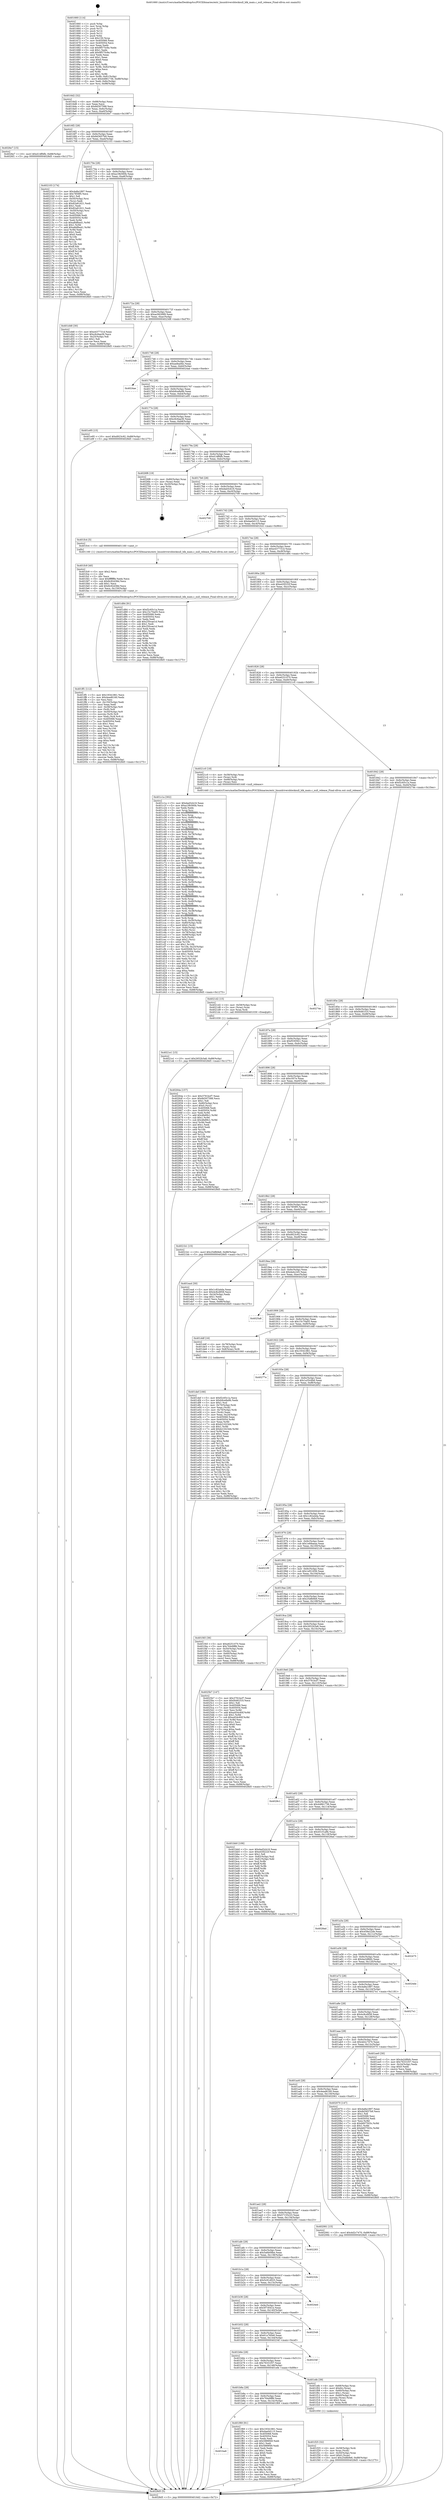 digraph "0x401660" {
  label = "0x401660 (/mnt/c/Users/mathe/Desktop/tcc/POCII/binaries/extr_linuxdriversblocknull_blk_main.c_null_release_Final-ollvm.out::main(0))"
  labelloc = "t"
  node[shape=record]

  Entry [label="",width=0.3,height=0.3,shape=circle,fillcolor=black,style=filled]
  "0x4016d2" [label="{
     0x4016d2 [32]\l
     | [instrs]\l
     &nbsp;&nbsp;0x4016d2 \<+6\>: mov -0x88(%rbp),%eax\l
     &nbsp;&nbsp;0x4016d8 \<+2\>: mov %eax,%ecx\l
     &nbsp;&nbsp;0x4016da \<+6\>: sub $0x8d307588,%ecx\l
     &nbsp;&nbsp;0x4016e0 \<+6\>: mov %eax,-0x9c(%rbp)\l
     &nbsp;&nbsp;0x4016e6 \<+6\>: mov %ecx,-0xa0(%rbp)\l
     &nbsp;&nbsp;0x4016ec \<+6\>: je 00000000004026e7 \<main+0x1087\>\l
  }"]
  "0x4026e7" [label="{
     0x4026e7 [15]\l
     | [instrs]\l
     &nbsp;&nbsp;0x4026e7 \<+10\>: movl $0xd14ff4fb,-0x88(%rbp)\l
     &nbsp;&nbsp;0x4026f1 \<+5\>: jmp 00000000004028d5 \<main+0x1275\>\l
  }"]
  "0x4016f2" [label="{
     0x4016f2 [28]\l
     | [instrs]\l
     &nbsp;&nbsp;0x4016f2 \<+5\>: jmp 00000000004016f7 \<main+0x97\>\l
     &nbsp;&nbsp;0x4016f7 \<+6\>: mov -0x9c(%rbp),%eax\l
     &nbsp;&nbsp;0x4016fd \<+5\>: sub $0x8d3657b9,%eax\l
     &nbsp;&nbsp;0x401702 \<+6\>: mov %eax,-0xa4(%rbp)\l
     &nbsp;&nbsp;0x401708 \<+6\>: je 0000000000402103 \<main+0xaa3\>\l
  }"]
  Exit [label="",width=0.3,height=0.3,shape=circle,fillcolor=black,style=filled,peripheries=2]
  "0x402103" [label="{
     0x402103 [174]\l
     | [instrs]\l
     &nbsp;&nbsp;0x402103 \<+5\>: mov $0x4a8a1897,%eax\l
     &nbsp;&nbsp;0x402108 \<+5\>: mov $0x7859f5,%ecx\l
     &nbsp;&nbsp;0x40210d \<+2\>: mov $0x1,%dl\l
     &nbsp;&nbsp;0x40210f \<+4\>: mov -0x50(%rbp),%rsi\l
     &nbsp;&nbsp;0x402113 \<+2\>: mov (%rsi),%edi\l
     &nbsp;&nbsp;0x402115 \<+6\>: sub $0x82a81621,%edi\l
     &nbsp;&nbsp;0x40211b \<+3\>: add $0x1,%edi\l
     &nbsp;&nbsp;0x40211e \<+6\>: add $0x82a81621,%edi\l
     &nbsp;&nbsp;0x402124 \<+4\>: mov -0x50(%rbp),%rsi\l
     &nbsp;&nbsp;0x402128 \<+2\>: mov %edi,(%rsi)\l
     &nbsp;&nbsp;0x40212a \<+7\>: mov 0x405068,%edi\l
     &nbsp;&nbsp;0x402131 \<+8\>: mov 0x405054,%r8d\l
     &nbsp;&nbsp;0x402139 \<+3\>: mov %edi,%r9d\l
     &nbsp;&nbsp;0x40213c \<+7\>: sub $0xa8dfba41,%r9d\l
     &nbsp;&nbsp;0x402143 \<+4\>: sub $0x1,%r9d\l
     &nbsp;&nbsp;0x402147 \<+7\>: add $0xa8dfba41,%r9d\l
     &nbsp;&nbsp;0x40214e \<+4\>: imul %r9d,%edi\l
     &nbsp;&nbsp;0x402152 \<+3\>: and $0x1,%edi\l
     &nbsp;&nbsp;0x402155 \<+3\>: cmp $0x0,%edi\l
     &nbsp;&nbsp;0x402158 \<+4\>: sete %r10b\l
     &nbsp;&nbsp;0x40215c \<+4\>: cmp $0xa,%r8d\l
     &nbsp;&nbsp;0x402160 \<+4\>: setl %r11b\l
     &nbsp;&nbsp;0x402164 \<+3\>: mov %r10b,%bl\l
     &nbsp;&nbsp;0x402167 \<+3\>: xor $0xff,%bl\l
     &nbsp;&nbsp;0x40216a \<+3\>: mov %r11b,%r14b\l
     &nbsp;&nbsp;0x40216d \<+4\>: xor $0xff,%r14b\l
     &nbsp;&nbsp;0x402171 \<+3\>: xor $0x1,%dl\l
     &nbsp;&nbsp;0x402174 \<+3\>: mov %bl,%r15b\l
     &nbsp;&nbsp;0x402177 \<+4\>: and $0xff,%r15b\l
     &nbsp;&nbsp;0x40217b \<+3\>: and %dl,%r10b\l
     &nbsp;&nbsp;0x40217e \<+3\>: mov %r14b,%r12b\l
     &nbsp;&nbsp;0x402181 \<+4\>: and $0xff,%r12b\l
     &nbsp;&nbsp;0x402185 \<+3\>: and %dl,%r11b\l
     &nbsp;&nbsp;0x402188 \<+3\>: or %r10b,%r15b\l
     &nbsp;&nbsp;0x40218b \<+3\>: or %r11b,%r12b\l
     &nbsp;&nbsp;0x40218e \<+3\>: xor %r12b,%r15b\l
     &nbsp;&nbsp;0x402191 \<+3\>: or %r14b,%bl\l
     &nbsp;&nbsp;0x402194 \<+3\>: xor $0xff,%bl\l
     &nbsp;&nbsp;0x402197 \<+3\>: or $0x1,%dl\l
     &nbsp;&nbsp;0x40219a \<+2\>: and %dl,%bl\l
     &nbsp;&nbsp;0x40219c \<+3\>: or %bl,%r15b\l
     &nbsp;&nbsp;0x40219f \<+4\>: test $0x1,%r15b\l
     &nbsp;&nbsp;0x4021a3 \<+3\>: cmovne %ecx,%eax\l
     &nbsp;&nbsp;0x4021a6 \<+6\>: mov %eax,-0x88(%rbp)\l
     &nbsp;&nbsp;0x4021ac \<+5\>: jmp 00000000004028d5 \<main+0x1275\>\l
  }"]
  "0x40170e" [label="{
     0x40170e [28]\l
     | [instrs]\l
     &nbsp;&nbsp;0x40170e \<+5\>: jmp 0000000000401713 \<main+0xb3\>\l
     &nbsp;&nbsp;0x401713 \<+6\>: mov -0x9c(%rbp),%eax\l
     &nbsp;&nbsp;0x401719 \<+5\>: sub $0xa19b560b,%eax\l
     &nbsp;&nbsp;0x40171e \<+6\>: mov %eax,-0xa8(%rbp)\l
     &nbsp;&nbsp;0x401724 \<+6\>: je 0000000000401d48 \<main+0x6e8\>\l
  }"]
  "0x4021e1" [label="{
     0x4021e1 [15]\l
     | [instrs]\l
     &nbsp;&nbsp;0x4021e1 \<+10\>: movl $0x2652b3a8,-0x88(%rbp)\l
     &nbsp;&nbsp;0x4021eb \<+5\>: jmp 00000000004028d5 \<main+0x1275\>\l
  }"]
  "0x401d48" [label="{
     0x401d48 [30]\l
     | [instrs]\l
     &nbsp;&nbsp;0x401d48 \<+5\>: mov $0xe437731d,%eax\l
     &nbsp;&nbsp;0x401d4d \<+5\>: mov $0xc6c6aa36,%ecx\l
     &nbsp;&nbsp;0x401d52 \<+3\>: mov -0x25(%rbp),%dl\l
     &nbsp;&nbsp;0x401d55 \<+3\>: test $0x1,%dl\l
     &nbsp;&nbsp;0x401d58 \<+3\>: cmovne %ecx,%eax\l
     &nbsp;&nbsp;0x401d5b \<+6\>: mov %eax,-0x88(%rbp)\l
     &nbsp;&nbsp;0x401d61 \<+5\>: jmp 00000000004028d5 \<main+0x1275\>\l
  }"]
  "0x40172a" [label="{
     0x40172a [28]\l
     | [instrs]\l
     &nbsp;&nbsp;0x40172a \<+5\>: jmp 000000000040172f \<main+0xcf\>\l
     &nbsp;&nbsp;0x40172f \<+6\>: mov -0x9c(%rbp),%eax\l
     &nbsp;&nbsp;0x401735 \<+5\>: sub $0xac062689,%eax\l
     &nbsp;&nbsp;0x40173a \<+6\>: mov %eax,-0xac(%rbp)\l
     &nbsp;&nbsp;0x401740 \<+6\>: je 00000000004023d8 \<main+0xd78\>\l
  }"]
  "0x4021d2" [label="{
     0x4021d2 [15]\l
     | [instrs]\l
     &nbsp;&nbsp;0x4021d2 \<+4\>: mov -0x58(%rbp),%rax\l
     &nbsp;&nbsp;0x4021d6 \<+3\>: mov (%rax),%rax\l
     &nbsp;&nbsp;0x4021d9 \<+3\>: mov %rax,%rdi\l
     &nbsp;&nbsp;0x4021dc \<+5\>: call 0000000000401030 \<free@plt\>\l
     | [calls]\l
     &nbsp;&nbsp;0x401030 \{1\} (unknown)\l
  }"]
  "0x4023d8" [label="{
     0x4023d8\l
  }", style=dashed]
  "0x401746" [label="{
     0x401746 [28]\l
     | [instrs]\l
     &nbsp;&nbsp;0x401746 \<+5\>: jmp 000000000040174b \<main+0xeb\>\l
     &nbsp;&nbsp;0x40174b \<+6\>: mov -0x9c(%rbp),%eax\l
     &nbsp;&nbsp;0x401751 \<+5\>: sub $0xaefea0bc,%eax\l
     &nbsp;&nbsp;0x401756 \<+6\>: mov %eax,-0xb0(%rbp)\l
     &nbsp;&nbsp;0x40175c \<+6\>: je 00000000004024ae \<main+0xe4e\>\l
  }"]
  "0x401ff1" [label="{
     0x401ff1 [112]\l
     | [instrs]\l
     &nbsp;&nbsp;0x401ff1 \<+5\>: mov $0x19341861,%ecx\l
     &nbsp;&nbsp;0x401ff6 \<+5\>: mov $0x4ead6160,%edx\l
     &nbsp;&nbsp;0x401ffb \<+2\>: xor %esi,%esi\l
     &nbsp;&nbsp;0x401ffd \<+6\>: mov -0x150(%rbp),%edi\l
     &nbsp;&nbsp;0x402003 \<+3\>: imul %eax,%edi\l
     &nbsp;&nbsp;0x402006 \<+4\>: mov -0x58(%rbp),%r8\l
     &nbsp;&nbsp;0x40200a \<+3\>: mov (%r8),%r8\l
     &nbsp;&nbsp;0x40200d \<+4\>: mov -0x50(%rbp),%r9\l
     &nbsp;&nbsp;0x402011 \<+3\>: movslq (%r9),%r9\l
     &nbsp;&nbsp;0x402014 \<+4\>: mov %edi,(%r8,%r9,4)\l
     &nbsp;&nbsp;0x402018 \<+7\>: mov 0x405068,%eax\l
     &nbsp;&nbsp;0x40201f \<+7\>: mov 0x405054,%edi\l
     &nbsp;&nbsp;0x402026 \<+3\>: sub $0x1,%esi\l
     &nbsp;&nbsp;0x402029 \<+3\>: mov %eax,%r10d\l
     &nbsp;&nbsp;0x40202c \<+3\>: add %esi,%r10d\l
     &nbsp;&nbsp;0x40202f \<+4\>: imul %r10d,%eax\l
     &nbsp;&nbsp;0x402033 \<+3\>: and $0x1,%eax\l
     &nbsp;&nbsp;0x402036 \<+3\>: cmp $0x0,%eax\l
     &nbsp;&nbsp;0x402039 \<+4\>: sete %r11b\l
     &nbsp;&nbsp;0x40203d \<+3\>: cmp $0xa,%edi\l
     &nbsp;&nbsp;0x402040 \<+3\>: setl %bl\l
     &nbsp;&nbsp;0x402043 \<+3\>: mov %r11b,%r14b\l
     &nbsp;&nbsp;0x402046 \<+3\>: and %bl,%r14b\l
     &nbsp;&nbsp;0x402049 \<+3\>: xor %bl,%r11b\l
     &nbsp;&nbsp;0x40204c \<+3\>: or %r11b,%r14b\l
     &nbsp;&nbsp;0x40204f \<+4\>: test $0x1,%r14b\l
     &nbsp;&nbsp;0x402053 \<+3\>: cmovne %edx,%ecx\l
     &nbsp;&nbsp;0x402056 \<+6\>: mov %ecx,-0x88(%rbp)\l
     &nbsp;&nbsp;0x40205c \<+5\>: jmp 00000000004028d5 \<main+0x1275\>\l
  }"]
  "0x4024ae" [label="{
     0x4024ae\l
  }", style=dashed]
  "0x401762" [label="{
     0x401762 [28]\l
     | [instrs]\l
     &nbsp;&nbsp;0x401762 \<+5\>: jmp 0000000000401767 \<main+0x107\>\l
     &nbsp;&nbsp;0x401767 \<+6\>: mov -0x9c(%rbp),%eax\l
     &nbsp;&nbsp;0x40176d \<+5\>: sub $0xb9ce8a9b,%eax\l
     &nbsp;&nbsp;0x401772 \<+6\>: mov %eax,-0xb4(%rbp)\l
     &nbsp;&nbsp;0x401778 \<+6\>: je 0000000000401e95 \<main+0x835\>\l
  }"]
  "0x401fc9" [label="{
     0x401fc9 [40]\l
     | [instrs]\l
     &nbsp;&nbsp;0x401fc9 \<+5\>: mov $0x2,%ecx\l
     &nbsp;&nbsp;0x401fce \<+1\>: cltd\l
     &nbsp;&nbsp;0x401fcf \<+2\>: idiv %ecx\l
     &nbsp;&nbsp;0x401fd1 \<+6\>: imul $0xfffffffe,%edx,%ecx\l
     &nbsp;&nbsp;0x401fd7 \<+6\>: sub $0x8c92d38d,%ecx\l
     &nbsp;&nbsp;0x401fdd \<+3\>: add $0x1,%ecx\l
     &nbsp;&nbsp;0x401fe0 \<+6\>: add $0x8c92d38d,%ecx\l
     &nbsp;&nbsp;0x401fe6 \<+6\>: mov %ecx,-0x150(%rbp)\l
     &nbsp;&nbsp;0x401fec \<+5\>: call 0000000000401160 \<next_i\>\l
     | [calls]\l
     &nbsp;&nbsp;0x401160 \{1\} (/mnt/c/Users/mathe/Desktop/tcc/POCII/binaries/extr_linuxdriversblocknull_blk_main.c_null_release_Final-ollvm.out::next_i)\l
  }"]
  "0x401e95" [label="{
     0x401e95 [15]\l
     | [instrs]\l
     &nbsp;&nbsp;0x401e95 \<+10\>: movl $0xd923c92,-0x88(%rbp)\l
     &nbsp;&nbsp;0x401e9f \<+5\>: jmp 00000000004028d5 \<main+0x1275\>\l
  }"]
  "0x40177e" [label="{
     0x40177e [28]\l
     | [instrs]\l
     &nbsp;&nbsp;0x40177e \<+5\>: jmp 0000000000401783 \<main+0x123\>\l
     &nbsp;&nbsp;0x401783 \<+6\>: mov -0x9c(%rbp),%eax\l
     &nbsp;&nbsp;0x401789 \<+5\>: sub $0xc6c6aa36,%eax\l
     &nbsp;&nbsp;0x40178e \<+6\>: mov %eax,-0xb8(%rbp)\l
     &nbsp;&nbsp;0x401794 \<+6\>: je 0000000000401d66 \<main+0x706\>\l
  }"]
  "0x401ba6" [label="{
     0x401ba6\l
  }", style=dashed]
  "0x401d66" [label="{
     0x401d66\l
  }", style=dashed]
  "0x40179a" [label="{
     0x40179a [28]\l
     | [instrs]\l
     &nbsp;&nbsp;0x40179a \<+5\>: jmp 000000000040179f \<main+0x13f\>\l
     &nbsp;&nbsp;0x40179f \<+6\>: mov -0x9c(%rbp),%eax\l
     &nbsp;&nbsp;0x4017a5 \<+5\>: sub $0xd14ff4fb,%eax\l
     &nbsp;&nbsp;0x4017aa \<+6\>: mov %eax,-0xbc(%rbp)\l
     &nbsp;&nbsp;0x4017b0 \<+6\>: je 00000000004026f6 \<main+0x1096\>\l
  }"]
  "0x401f69" [label="{
     0x401f69 [91]\l
     | [instrs]\l
     &nbsp;&nbsp;0x401f69 \<+5\>: mov $0x19341861,%eax\l
     &nbsp;&nbsp;0x401f6e \<+5\>: mov $0xdae0d115,%ecx\l
     &nbsp;&nbsp;0x401f73 \<+7\>: mov 0x405068,%edx\l
     &nbsp;&nbsp;0x401f7a \<+7\>: mov 0x405054,%esi\l
     &nbsp;&nbsp;0x401f81 \<+2\>: mov %edx,%edi\l
     &nbsp;&nbsp;0x401f83 \<+6\>: add $0x5889f49,%edi\l
     &nbsp;&nbsp;0x401f89 \<+3\>: sub $0x1,%edi\l
     &nbsp;&nbsp;0x401f8c \<+6\>: sub $0x5889f49,%edi\l
     &nbsp;&nbsp;0x401f92 \<+3\>: imul %edi,%edx\l
     &nbsp;&nbsp;0x401f95 \<+3\>: and $0x1,%edx\l
     &nbsp;&nbsp;0x401f98 \<+3\>: cmp $0x0,%edx\l
     &nbsp;&nbsp;0x401f9b \<+4\>: sete %r8b\l
     &nbsp;&nbsp;0x401f9f \<+3\>: cmp $0xa,%esi\l
     &nbsp;&nbsp;0x401fa2 \<+4\>: setl %r9b\l
     &nbsp;&nbsp;0x401fa6 \<+3\>: mov %r8b,%r10b\l
     &nbsp;&nbsp;0x401fa9 \<+3\>: and %r9b,%r10b\l
     &nbsp;&nbsp;0x401fac \<+3\>: xor %r9b,%r8b\l
     &nbsp;&nbsp;0x401faf \<+3\>: or %r8b,%r10b\l
     &nbsp;&nbsp;0x401fb2 \<+4\>: test $0x1,%r10b\l
     &nbsp;&nbsp;0x401fb6 \<+3\>: cmovne %ecx,%eax\l
     &nbsp;&nbsp;0x401fb9 \<+6\>: mov %eax,-0x88(%rbp)\l
     &nbsp;&nbsp;0x401fbf \<+5\>: jmp 00000000004028d5 \<main+0x1275\>\l
  }"]
  "0x4026f6" [label="{
     0x4026f6 [19]\l
     | [instrs]\l
     &nbsp;&nbsp;0x4026f6 \<+4\>: mov -0x80(%rbp),%rax\l
     &nbsp;&nbsp;0x4026fa \<+2\>: mov (%rax),%eax\l
     &nbsp;&nbsp;0x4026fc \<+4\>: lea -0x20(%rbp),%rsp\l
     &nbsp;&nbsp;0x402700 \<+1\>: pop %rbx\l
     &nbsp;&nbsp;0x402701 \<+2\>: pop %r12\l
     &nbsp;&nbsp;0x402703 \<+2\>: pop %r14\l
     &nbsp;&nbsp;0x402705 \<+2\>: pop %r15\l
     &nbsp;&nbsp;0x402707 \<+1\>: pop %rbp\l
     &nbsp;&nbsp;0x402708 \<+1\>: ret\l
  }"]
  "0x4017b6" [label="{
     0x4017b6 [28]\l
     | [instrs]\l
     &nbsp;&nbsp;0x4017b6 \<+5\>: jmp 00000000004017bb \<main+0x15b\>\l
     &nbsp;&nbsp;0x4017bb \<+6\>: mov -0x9c(%rbp),%eax\l
     &nbsp;&nbsp;0x4017c1 \<+5\>: sub $0xdad3cb16,%eax\l
     &nbsp;&nbsp;0x4017c6 \<+6\>: mov %eax,-0xc0(%rbp)\l
     &nbsp;&nbsp;0x4017cc \<+6\>: je 0000000000402709 \<main+0x10a9\>\l
  }"]
  "0x401f25" [label="{
     0x401f25 [32]\l
     | [instrs]\l
     &nbsp;&nbsp;0x401f25 \<+4\>: mov -0x58(%rbp),%rdi\l
     &nbsp;&nbsp;0x401f29 \<+3\>: mov %rax,(%rdi)\l
     &nbsp;&nbsp;0x401f2c \<+4\>: mov -0x50(%rbp),%rax\l
     &nbsp;&nbsp;0x401f30 \<+6\>: movl $0x0,(%rax)\l
     &nbsp;&nbsp;0x401f36 \<+10\>: movl $0x25dfb9e6,-0x88(%rbp)\l
     &nbsp;&nbsp;0x401f40 \<+5\>: jmp 00000000004028d5 \<main+0x1275\>\l
  }"]
  "0x402709" [label="{
     0x402709\l
  }", style=dashed]
  "0x4017d2" [label="{
     0x4017d2 [28]\l
     | [instrs]\l
     &nbsp;&nbsp;0x4017d2 \<+5\>: jmp 00000000004017d7 \<main+0x177\>\l
     &nbsp;&nbsp;0x4017d7 \<+6\>: mov -0x9c(%rbp),%eax\l
     &nbsp;&nbsp;0x4017dd \<+5\>: sub $0xdae0d115,%eax\l
     &nbsp;&nbsp;0x4017e2 \<+6\>: mov %eax,-0xc4(%rbp)\l
     &nbsp;&nbsp;0x4017e8 \<+6\>: je 0000000000401fc4 \<main+0x964\>\l
  }"]
  "0x401b8a" [label="{
     0x401b8a [28]\l
     | [instrs]\l
     &nbsp;&nbsp;0x401b8a \<+5\>: jmp 0000000000401b8f \<main+0x52f\>\l
     &nbsp;&nbsp;0x401b8f \<+6\>: mov -0x9c(%rbp),%eax\l
     &nbsp;&nbsp;0x401b95 \<+5\>: sub $0x764d9ffd,%eax\l
     &nbsp;&nbsp;0x401b9a \<+6\>: mov %eax,-0x14c(%rbp)\l
     &nbsp;&nbsp;0x401ba0 \<+6\>: je 0000000000401f69 \<main+0x909\>\l
  }"]
  "0x401fc4" [label="{
     0x401fc4 [5]\l
     | [instrs]\l
     &nbsp;&nbsp;0x401fc4 \<+5\>: call 0000000000401160 \<next_i\>\l
     | [calls]\l
     &nbsp;&nbsp;0x401160 \{1\} (/mnt/c/Users/mathe/Desktop/tcc/POCII/binaries/extr_linuxdriversblocknull_blk_main.c_null_release_Final-ollvm.out::next_i)\l
  }"]
  "0x4017ee" [label="{
     0x4017ee [28]\l
     | [instrs]\l
     &nbsp;&nbsp;0x4017ee \<+5\>: jmp 00000000004017f3 \<main+0x193\>\l
     &nbsp;&nbsp;0x4017f3 \<+6\>: mov -0x9c(%rbp),%eax\l
     &nbsp;&nbsp;0x4017f9 \<+5\>: sub $0xe437731d,%eax\l
     &nbsp;&nbsp;0x4017fe \<+6\>: mov %eax,-0xc8(%rbp)\l
     &nbsp;&nbsp;0x401804 \<+6\>: je 0000000000401d84 \<main+0x724\>\l
  }"]
  "0x401efe" [label="{
     0x401efe [39]\l
     | [instrs]\l
     &nbsp;&nbsp;0x401efe \<+4\>: mov -0x68(%rbp),%rax\l
     &nbsp;&nbsp;0x401f02 \<+6\>: movl $0x64,(%rax)\l
     &nbsp;&nbsp;0x401f08 \<+4\>: mov -0x60(%rbp),%rax\l
     &nbsp;&nbsp;0x401f0c \<+6\>: movl $0x1,(%rax)\l
     &nbsp;&nbsp;0x401f12 \<+4\>: mov -0x60(%rbp),%rax\l
     &nbsp;&nbsp;0x401f16 \<+3\>: movslq (%rax),%rax\l
     &nbsp;&nbsp;0x401f19 \<+4\>: shl $0x2,%rax\l
     &nbsp;&nbsp;0x401f1d \<+3\>: mov %rax,%rdi\l
     &nbsp;&nbsp;0x401f20 \<+5\>: call 0000000000401050 \<malloc@plt\>\l
     | [calls]\l
     &nbsp;&nbsp;0x401050 \{1\} (unknown)\l
  }"]
  "0x401d84" [label="{
     0x401d84 [91]\l
     | [instrs]\l
     &nbsp;&nbsp;0x401d84 \<+5\>: mov $0xf2c65c1a,%eax\l
     &nbsp;&nbsp;0x401d89 \<+5\>: mov $0x15c70a05,%ecx\l
     &nbsp;&nbsp;0x401d8e \<+7\>: mov 0x405068,%edx\l
     &nbsp;&nbsp;0x401d95 \<+7\>: mov 0x405054,%esi\l
     &nbsp;&nbsp;0x401d9c \<+2\>: mov %edx,%edi\l
     &nbsp;&nbsp;0x401d9e \<+6\>: add $0x250cae1d,%edi\l
     &nbsp;&nbsp;0x401da4 \<+3\>: sub $0x1,%edi\l
     &nbsp;&nbsp;0x401da7 \<+6\>: sub $0x250cae1d,%edi\l
     &nbsp;&nbsp;0x401dad \<+3\>: imul %edi,%edx\l
     &nbsp;&nbsp;0x401db0 \<+3\>: and $0x1,%edx\l
     &nbsp;&nbsp;0x401db3 \<+3\>: cmp $0x0,%edx\l
     &nbsp;&nbsp;0x401db6 \<+4\>: sete %r8b\l
     &nbsp;&nbsp;0x401dba \<+3\>: cmp $0xa,%esi\l
     &nbsp;&nbsp;0x401dbd \<+4\>: setl %r9b\l
     &nbsp;&nbsp;0x401dc1 \<+3\>: mov %r8b,%r10b\l
     &nbsp;&nbsp;0x401dc4 \<+3\>: and %r9b,%r10b\l
     &nbsp;&nbsp;0x401dc7 \<+3\>: xor %r9b,%r8b\l
     &nbsp;&nbsp;0x401dca \<+3\>: or %r8b,%r10b\l
     &nbsp;&nbsp;0x401dcd \<+4\>: test $0x1,%r10b\l
     &nbsp;&nbsp;0x401dd1 \<+3\>: cmovne %ecx,%eax\l
     &nbsp;&nbsp;0x401dd4 \<+6\>: mov %eax,-0x88(%rbp)\l
     &nbsp;&nbsp;0x401dda \<+5\>: jmp 00000000004028d5 \<main+0x1275\>\l
  }"]
  "0x40180a" [label="{
     0x40180a [28]\l
     | [instrs]\l
     &nbsp;&nbsp;0x40180a \<+5\>: jmp 000000000040180f \<main+0x1af\>\l
     &nbsp;&nbsp;0x40180f \<+6\>: mov -0x9c(%rbp),%eax\l
     &nbsp;&nbsp;0x401815 \<+5\>: sub $0xe43f222f,%eax\l
     &nbsp;&nbsp;0x40181a \<+6\>: mov %eax,-0xcc(%rbp)\l
     &nbsp;&nbsp;0x401820 \<+6\>: je 0000000000401c1a \<main+0x5ba\>\l
  }"]
  "0x401b6e" [label="{
     0x401b6e [28]\l
     | [instrs]\l
     &nbsp;&nbsp;0x401b6e \<+5\>: jmp 0000000000401b73 \<main+0x513\>\l
     &nbsp;&nbsp;0x401b73 \<+6\>: mov -0x9c(%rbp),%eax\l
     &nbsp;&nbsp;0x401b79 \<+5\>: sub $0x76331f37,%eax\l
     &nbsp;&nbsp;0x401b7e \<+6\>: mov %eax,-0x148(%rbp)\l
     &nbsp;&nbsp;0x401b84 \<+6\>: je 0000000000401efe \<main+0x89e\>\l
  }"]
  "0x401c1a" [label="{
     0x401c1a [302]\l
     | [instrs]\l
     &nbsp;&nbsp;0x401c1a \<+5\>: mov $0xdad3cb16,%eax\l
     &nbsp;&nbsp;0x401c1f \<+5\>: mov $0xa19b560b,%ecx\l
     &nbsp;&nbsp;0x401c24 \<+2\>: xor %edx,%edx\l
     &nbsp;&nbsp;0x401c26 \<+3\>: mov %rsp,%rsi\l
     &nbsp;&nbsp;0x401c29 \<+4\>: add $0xfffffffffffffff0,%rsi\l
     &nbsp;&nbsp;0x401c2d \<+3\>: mov %rsi,%rsp\l
     &nbsp;&nbsp;0x401c30 \<+4\>: mov %rsi,-0x80(%rbp)\l
     &nbsp;&nbsp;0x401c34 \<+3\>: mov %rsp,%rsi\l
     &nbsp;&nbsp;0x401c37 \<+4\>: add $0xfffffffffffffff0,%rsi\l
     &nbsp;&nbsp;0x401c3b \<+3\>: mov %rsi,%rsp\l
     &nbsp;&nbsp;0x401c3e \<+3\>: mov %rsp,%rdi\l
     &nbsp;&nbsp;0x401c41 \<+4\>: add $0xfffffffffffffff0,%rdi\l
     &nbsp;&nbsp;0x401c45 \<+3\>: mov %rdi,%rsp\l
     &nbsp;&nbsp;0x401c48 \<+4\>: mov %rdi,-0x78(%rbp)\l
     &nbsp;&nbsp;0x401c4c \<+3\>: mov %rsp,%rdi\l
     &nbsp;&nbsp;0x401c4f \<+4\>: add $0xfffffffffffffff0,%rdi\l
     &nbsp;&nbsp;0x401c53 \<+3\>: mov %rdi,%rsp\l
     &nbsp;&nbsp;0x401c56 \<+4\>: mov %rdi,-0x70(%rbp)\l
     &nbsp;&nbsp;0x401c5a \<+3\>: mov %rsp,%rdi\l
     &nbsp;&nbsp;0x401c5d \<+4\>: add $0xfffffffffffffff0,%rdi\l
     &nbsp;&nbsp;0x401c61 \<+3\>: mov %rdi,%rsp\l
     &nbsp;&nbsp;0x401c64 \<+4\>: mov %rdi,-0x68(%rbp)\l
     &nbsp;&nbsp;0x401c68 \<+3\>: mov %rsp,%rdi\l
     &nbsp;&nbsp;0x401c6b \<+4\>: add $0xfffffffffffffff0,%rdi\l
     &nbsp;&nbsp;0x401c6f \<+3\>: mov %rdi,%rsp\l
     &nbsp;&nbsp;0x401c72 \<+4\>: mov %rdi,-0x60(%rbp)\l
     &nbsp;&nbsp;0x401c76 \<+3\>: mov %rsp,%rdi\l
     &nbsp;&nbsp;0x401c79 \<+4\>: add $0xfffffffffffffff0,%rdi\l
     &nbsp;&nbsp;0x401c7d \<+3\>: mov %rdi,%rsp\l
     &nbsp;&nbsp;0x401c80 \<+4\>: mov %rdi,-0x58(%rbp)\l
     &nbsp;&nbsp;0x401c84 \<+3\>: mov %rsp,%rdi\l
     &nbsp;&nbsp;0x401c87 \<+4\>: add $0xfffffffffffffff0,%rdi\l
     &nbsp;&nbsp;0x401c8b \<+3\>: mov %rdi,%rsp\l
     &nbsp;&nbsp;0x401c8e \<+4\>: mov %rdi,-0x50(%rbp)\l
     &nbsp;&nbsp;0x401c92 \<+3\>: mov %rsp,%rdi\l
     &nbsp;&nbsp;0x401c95 \<+4\>: add $0xfffffffffffffff0,%rdi\l
     &nbsp;&nbsp;0x401c99 \<+3\>: mov %rdi,%rsp\l
     &nbsp;&nbsp;0x401c9c \<+4\>: mov %rdi,-0x48(%rbp)\l
     &nbsp;&nbsp;0x401ca0 \<+3\>: mov %rsp,%rdi\l
     &nbsp;&nbsp;0x401ca3 \<+4\>: add $0xfffffffffffffff0,%rdi\l
     &nbsp;&nbsp;0x401ca7 \<+3\>: mov %rdi,%rsp\l
     &nbsp;&nbsp;0x401caa \<+4\>: mov %rdi,-0x40(%rbp)\l
     &nbsp;&nbsp;0x401cae \<+3\>: mov %rsp,%rdi\l
     &nbsp;&nbsp;0x401cb1 \<+4\>: add $0xfffffffffffffff0,%rdi\l
     &nbsp;&nbsp;0x401cb5 \<+3\>: mov %rdi,%rsp\l
     &nbsp;&nbsp;0x401cb8 \<+4\>: mov %rdi,-0x38(%rbp)\l
     &nbsp;&nbsp;0x401cbc \<+3\>: mov %rsp,%rdi\l
     &nbsp;&nbsp;0x401cbf \<+4\>: add $0xfffffffffffffff0,%rdi\l
     &nbsp;&nbsp;0x401cc3 \<+3\>: mov %rdi,%rsp\l
     &nbsp;&nbsp;0x401cc6 \<+4\>: mov %rdi,-0x30(%rbp)\l
     &nbsp;&nbsp;0x401cca \<+4\>: mov -0x80(%rbp),%rdi\l
     &nbsp;&nbsp;0x401cce \<+6\>: movl $0x0,(%rdi)\l
     &nbsp;&nbsp;0x401cd4 \<+7\>: mov -0x8c(%rbp),%r8d\l
     &nbsp;&nbsp;0x401cdb \<+3\>: mov %r8d,(%rsi)\l
     &nbsp;&nbsp;0x401cde \<+4\>: mov -0x78(%rbp),%rdi\l
     &nbsp;&nbsp;0x401ce2 \<+7\>: mov -0x98(%rbp),%r9\l
     &nbsp;&nbsp;0x401ce9 \<+3\>: mov %r9,(%rdi)\l
     &nbsp;&nbsp;0x401cec \<+3\>: cmpl $0x2,(%rsi)\l
     &nbsp;&nbsp;0x401cef \<+4\>: setne %r10b\l
     &nbsp;&nbsp;0x401cf3 \<+4\>: and $0x1,%r10b\l
     &nbsp;&nbsp;0x401cf7 \<+4\>: mov %r10b,-0x25(%rbp)\l
     &nbsp;&nbsp;0x401cfb \<+8\>: mov 0x405068,%r11d\l
     &nbsp;&nbsp;0x401d03 \<+7\>: mov 0x405054,%ebx\l
     &nbsp;&nbsp;0x401d0a \<+3\>: sub $0x1,%edx\l
     &nbsp;&nbsp;0x401d0d \<+3\>: mov %r11d,%r14d\l
     &nbsp;&nbsp;0x401d10 \<+3\>: add %edx,%r14d\l
     &nbsp;&nbsp;0x401d13 \<+4\>: imul %r14d,%r11d\l
     &nbsp;&nbsp;0x401d17 \<+4\>: and $0x1,%r11d\l
     &nbsp;&nbsp;0x401d1b \<+4\>: cmp $0x0,%r11d\l
     &nbsp;&nbsp;0x401d1f \<+4\>: sete %r10b\l
     &nbsp;&nbsp;0x401d23 \<+3\>: cmp $0xa,%ebx\l
     &nbsp;&nbsp;0x401d26 \<+4\>: setl %r15b\l
     &nbsp;&nbsp;0x401d2a \<+3\>: mov %r10b,%r12b\l
     &nbsp;&nbsp;0x401d2d \<+3\>: and %r15b,%r12b\l
     &nbsp;&nbsp;0x401d30 \<+3\>: xor %r15b,%r10b\l
     &nbsp;&nbsp;0x401d33 \<+3\>: or %r10b,%r12b\l
     &nbsp;&nbsp;0x401d36 \<+4\>: test $0x1,%r12b\l
     &nbsp;&nbsp;0x401d3a \<+3\>: cmovne %ecx,%eax\l
     &nbsp;&nbsp;0x401d3d \<+6\>: mov %eax,-0x88(%rbp)\l
     &nbsp;&nbsp;0x401d43 \<+5\>: jmp 00000000004028d5 \<main+0x1275\>\l
  }"]
  "0x401826" [label="{
     0x401826 [28]\l
     | [instrs]\l
     &nbsp;&nbsp;0x401826 \<+5\>: jmp 000000000040182b \<main+0x1cb\>\l
     &nbsp;&nbsp;0x40182b \<+6\>: mov -0x9c(%rbp),%eax\l
     &nbsp;&nbsp;0x401831 \<+5\>: sub $0xe6251070,%eax\l
     &nbsp;&nbsp;0x401836 \<+6\>: mov %eax,-0xd0(%rbp)\l
     &nbsp;&nbsp;0x40183c \<+6\>: je 00000000004021c0 \<main+0xb60\>\l
  }"]
  "0x40234f" [label="{
     0x40234f\l
  }", style=dashed]
  "0x4021c0" [label="{
     0x4021c0 [18]\l
     | [instrs]\l
     &nbsp;&nbsp;0x4021c0 \<+4\>: mov -0x58(%rbp),%rax\l
     &nbsp;&nbsp;0x4021c4 \<+3\>: mov (%rax),%rdi\l
     &nbsp;&nbsp;0x4021c7 \<+4\>: mov -0x68(%rbp),%rax\l
     &nbsp;&nbsp;0x4021cb \<+2\>: mov (%rax),%esi\l
     &nbsp;&nbsp;0x4021cd \<+5\>: call 0000000000401440 \<null_release\>\l
     | [calls]\l
     &nbsp;&nbsp;0x401440 \{1\} (/mnt/c/Users/mathe/Desktop/tcc/POCII/binaries/extr_linuxdriversblocknull_blk_main.c_null_release_Final-ollvm.out::null_release)\l
  }"]
  "0x401842" [label="{
     0x401842 [28]\l
     | [instrs]\l
     &nbsp;&nbsp;0x401842 \<+5\>: jmp 0000000000401847 \<main+0x1e7\>\l
     &nbsp;&nbsp;0x401847 \<+6\>: mov -0x9c(%rbp),%eax\l
     &nbsp;&nbsp;0x40184d \<+5\>: sub $0xf2c65c1a,%eax\l
     &nbsp;&nbsp;0x401852 \<+6\>: mov %eax,-0xd4(%rbp)\l
     &nbsp;&nbsp;0x401858 \<+6\>: je 000000000040274e \<main+0x10ee\>\l
  }"]
  "0x401b52" [label="{
     0x401b52 [28]\l
     | [instrs]\l
     &nbsp;&nbsp;0x401b52 \<+5\>: jmp 0000000000401b57 \<main+0x4f7\>\l
     &nbsp;&nbsp;0x401b57 \<+6\>: mov -0x9c(%rbp),%eax\l
     &nbsp;&nbsp;0x401b5d \<+5\>: sub $0x61a760e6,%eax\l
     &nbsp;&nbsp;0x401b62 \<+6\>: mov %eax,-0x144(%rbp)\l
     &nbsp;&nbsp;0x401b68 \<+6\>: je 000000000040234f \<main+0xcef\>\l
  }"]
  "0x40274e" [label="{
     0x40274e\l
  }", style=dashed]
  "0x40185e" [label="{
     0x40185e [28]\l
     | [instrs]\l
     &nbsp;&nbsp;0x40185e \<+5\>: jmp 0000000000401863 \<main+0x203\>\l
     &nbsp;&nbsp;0x401863 \<+6\>: mov -0x9c(%rbp),%eax\l
     &nbsp;&nbsp;0x401869 \<+5\>: sub $0xf4481f10,%eax\l
     &nbsp;&nbsp;0x40186e \<+6\>: mov %eax,-0xd8(%rbp)\l
     &nbsp;&nbsp;0x401874 \<+6\>: je 000000000040264a \<main+0xfea\>\l
  }"]
  "0x402548" [label="{
     0x402548\l
  }", style=dashed]
  "0x40264a" [label="{
     0x40264a [157]\l
     | [instrs]\l
     &nbsp;&nbsp;0x40264a \<+5\>: mov $0x3791bcf7,%eax\l
     &nbsp;&nbsp;0x40264f \<+5\>: mov $0x8d307588,%ecx\l
     &nbsp;&nbsp;0x402654 \<+2\>: mov $0x1,%dl\l
     &nbsp;&nbsp;0x402656 \<+4\>: mov -0x80(%rbp),%rsi\l
     &nbsp;&nbsp;0x40265a \<+6\>: movl $0x0,(%rsi)\l
     &nbsp;&nbsp;0x402660 \<+7\>: mov 0x405068,%edi\l
     &nbsp;&nbsp;0x402667 \<+8\>: mov 0x405054,%r8d\l
     &nbsp;&nbsp;0x40266f \<+3\>: mov %edi,%r9d\l
     &nbsp;&nbsp;0x402672 \<+7\>: add $0x4fe89c1,%r9d\l
     &nbsp;&nbsp;0x402679 \<+4\>: sub $0x1,%r9d\l
     &nbsp;&nbsp;0x40267d \<+7\>: sub $0x4fe89c1,%r9d\l
     &nbsp;&nbsp;0x402684 \<+4\>: imul %r9d,%edi\l
     &nbsp;&nbsp;0x402688 \<+3\>: and $0x1,%edi\l
     &nbsp;&nbsp;0x40268b \<+3\>: cmp $0x0,%edi\l
     &nbsp;&nbsp;0x40268e \<+4\>: sete %r10b\l
     &nbsp;&nbsp;0x402692 \<+4\>: cmp $0xa,%r8d\l
     &nbsp;&nbsp;0x402696 \<+4\>: setl %r11b\l
     &nbsp;&nbsp;0x40269a \<+3\>: mov %r10b,%bl\l
     &nbsp;&nbsp;0x40269d \<+3\>: xor $0xff,%bl\l
     &nbsp;&nbsp;0x4026a0 \<+3\>: mov %r11b,%r14b\l
     &nbsp;&nbsp;0x4026a3 \<+4\>: xor $0xff,%r14b\l
     &nbsp;&nbsp;0x4026a7 \<+3\>: xor $0x0,%dl\l
     &nbsp;&nbsp;0x4026aa \<+3\>: mov %bl,%r15b\l
     &nbsp;&nbsp;0x4026ad \<+4\>: and $0x0,%r15b\l
     &nbsp;&nbsp;0x4026b1 \<+3\>: and %dl,%r10b\l
     &nbsp;&nbsp;0x4026b4 \<+3\>: mov %r14b,%r12b\l
     &nbsp;&nbsp;0x4026b7 \<+4\>: and $0x0,%r12b\l
     &nbsp;&nbsp;0x4026bb \<+3\>: and %dl,%r11b\l
     &nbsp;&nbsp;0x4026be \<+3\>: or %r10b,%r15b\l
     &nbsp;&nbsp;0x4026c1 \<+3\>: or %r11b,%r12b\l
     &nbsp;&nbsp;0x4026c4 \<+3\>: xor %r12b,%r15b\l
     &nbsp;&nbsp;0x4026c7 \<+3\>: or %r14b,%bl\l
     &nbsp;&nbsp;0x4026ca \<+3\>: xor $0xff,%bl\l
     &nbsp;&nbsp;0x4026cd \<+3\>: or $0x0,%dl\l
     &nbsp;&nbsp;0x4026d0 \<+2\>: and %dl,%bl\l
     &nbsp;&nbsp;0x4026d2 \<+3\>: or %bl,%r15b\l
     &nbsp;&nbsp;0x4026d5 \<+4\>: test $0x1,%r15b\l
     &nbsp;&nbsp;0x4026d9 \<+3\>: cmovne %ecx,%eax\l
     &nbsp;&nbsp;0x4026dc \<+6\>: mov %eax,-0x88(%rbp)\l
     &nbsp;&nbsp;0x4026e2 \<+5\>: jmp 00000000004028d5 \<main+0x1275\>\l
  }"]
  "0x40187a" [label="{
     0x40187a [28]\l
     | [instrs]\l
     &nbsp;&nbsp;0x40187a \<+5\>: jmp 000000000040187f \<main+0x21f\>\l
     &nbsp;&nbsp;0x40187f \<+6\>: mov -0x9c(%rbp),%eax\l
     &nbsp;&nbsp;0x401885 \<+5\>: sub $0xf5305fc1,%eax\l
     &nbsp;&nbsp;0x40188a \<+6\>: mov %eax,-0xdc(%rbp)\l
     &nbsp;&nbsp;0x401890 \<+6\>: je 000000000040280b \<main+0x11ab\>\l
  }"]
  "0x401b36" [label="{
     0x401b36 [28]\l
     | [instrs]\l
     &nbsp;&nbsp;0x401b36 \<+5\>: jmp 0000000000401b3b \<main+0x4db\>\l
     &nbsp;&nbsp;0x401b3b \<+6\>: mov -0x9c(%rbp),%eax\l
     &nbsp;&nbsp;0x401b41 \<+5\>: sub $0x5f73041e,%eax\l
     &nbsp;&nbsp;0x401b46 \<+6\>: mov %eax,-0x140(%rbp)\l
     &nbsp;&nbsp;0x401b4c \<+6\>: je 0000000000402548 \<main+0xee8\>\l
  }"]
  "0x40280b" [label="{
     0x40280b\l
  }", style=dashed]
  "0x401896" [label="{
     0x401896 [28]\l
     | [instrs]\l
     &nbsp;&nbsp;0x401896 \<+5\>: jmp 000000000040189b \<main+0x23b\>\l
     &nbsp;&nbsp;0x40189b \<+6\>: mov -0x9c(%rbp),%eax\l
     &nbsp;&nbsp;0x4018a1 \<+5\>: sub $0xc507e,%eax\l
     &nbsp;&nbsp;0x4018a6 \<+6\>: mov %eax,-0xe0(%rbp)\l
     &nbsp;&nbsp;0x4018ac \<+6\>: je 0000000000402484 \<main+0xe24\>\l
  }"]
  "0x4024ed" [label="{
     0x4024ed\l
  }", style=dashed]
  "0x402484" [label="{
     0x402484\l
  }", style=dashed]
  "0x4018b2" [label="{
     0x4018b2 [28]\l
     | [instrs]\l
     &nbsp;&nbsp;0x4018b2 \<+5\>: jmp 00000000004018b7 \<main+0x257\>\l
     &nbsp;&nbsp;0x4018b7 \<+6\>: mov -0x9c(%rbp),%eax\l
     &nbsp;&nbsp;0x4018bd \<+5\>: sub $0x7859f5,%eax\l
     &nbsp;&nbsp;0x4018c2 \<+6\>: mov %eax,-0xe4(%rbp)\l
     &nbsp;&nbsp;0x4018c8 \<+6\>: je 00000000004021b1 \<main+0xb51\>\l
  }"]
  "0x401b1a" [label="{
     0x401b1a [28]\l
     | [instrs]\l
     &nbsp;&nbsp;0x401b1a \<+5\>: jmp 0000000000401b1f \<main+0x4bf\>\l
     &nbsp;&nbsp;0x401b1f \<+6\>: mov -0x9c(%rbp),%eax\l
     &nbsp;&nbsp;0x401b25 \<+5\>: sub $0x5c91d025,%eax\l
     &nbsp;&nbsp;0x401b2a \<+6\>: mov %eax,-0x13c(%rbp)\l
     &nbsp;&nbsp;0x401b30 \<+6\>: je 00000000004024ed \<main+0xe8d\>\l
  }"]
  "0x4021b1" [label="{
     0x4021b1 [15]\l
     | [instrs]\l
     &nbsp;&nbsp;0x4021b1 \<+10\>: movl $0x25dfb9e6,-0x88(%rbp)\l
     &nbsp;&nbsp;0x4021bb \<+5\>: jmp 00000000004028d5 \<main+0x1275\>\l
  }"]
  "0x4018ce" [label="{
     0x4018ce [28]\l
     | [instrs]\l
     &nbsp;&nbsp;0x4018ce \<+5\>: jmp 00000000004018d3 \<main+0x273\>\l
     &nbsp;&nbsp;0x4018d3 \<+6\>: mov -0x9c(%rbp),%eax\l
     &nbsp;&nbsp;0x4018d9 \<+5\>: sub $0xd923c92,%eax\l
     &nbsp;&nbsp;0x4018de \<+6\>: mov %eax,-0xe8(%rbp)\l
     &nbsp;&nbsp;0x4018e4 \<+6\>: je 0000000000401ea4 \<main+0x844\>\l
  }"]
  "0x40232b" [label="{
     0x40232b\l
  }", style=dashed]
  "0x401ea4" [label="{
     0x401ea4 [30]\l
     | [instrs]\l
     &nbsp;&nbsp;0x401ea4 \<+5\>: mov $0x1c82a4da,%eax\l
     &nbsp;&nbsp;0x401ea9 \<+5\>: mov $0x4c8cd958,%ecx\l
     &nbsp;&nbsp;0x401eae \<+3\>: mov -0x24(%rbp),%edx\l
     &nbsp;&nbsp;0x401eb1 \<+3\>: cmp $0x1,%edx\l
     &nbsp;&nbsp;0x401eb4 \<+3\>: cmovl %ecx,%eax\l
     &nbsp;&nbsp;0x401eb7 \<+6\>: mov %eax,-0x88(%rbp)\l
     &nbsp;&nbsp;0x401ebd \<+5\>: jmp 00000000004028d5 \<main+0x1275\>\l
  }"]
  "0x4018ea" [label="{
     0x4018ea [28]\l
     | [instrs]\l
     &nbsp;&nbsp;0x4018ea \<+5\>: jmp 00000000004018ef \<main+0x28f\>\l
     &nbsp;&nbsp;0x4018ef \<+6\>: mov -0x9c(%rbp),%eax\l
     &nbsp;&nbsp;0x4018f5 \<+5\>: sub $0xda4c245,%eax\l
     &nbsp;&nbsp;0x4018fa \<+6\>: mov %eax,-0xec(%rbp)\l
     &nbsp;&nbsp;0x401900 \<+6\>: je 00000000004025a8 \<main+0xf48\>\l
  }"]
  "0x401afe" [label="{
     0x401afe [28]\l
     | [instrs]\l
     &nbsp;&nbsp;0x401afe \<+5\>: jmp 0000000000401b03 \<main+0x4a3\>\l
     &nbsp;&nbsp;0x401b03 \<+6\>: mov -0x9c(%rbp),%eax\l
     &nbsp;&nbsp;0x401b09 \<+5\>: sub $0x5a6b09be,%eax\l
     &nbsp;&nbsp;0x401b0e \<+6\>: mov %eax,-0x138(%rbp)\l
     &nbsp;&nbsp;0x401b14 \<+6\>: je 000000000040232b \<main+0xccb\>\l
  }"]
  "0x4025a8" [label="{
     0x4025a8\l
  }", style=dashed]
  "0x401906" [label="{
     0x401906 [28]\l
     | [instrs]\l
     &nbsp;&nbsp;0x401906 \<+5\>: jmp 000000000040190b \<main+0x2ab\>\l
     &nbsp;&nbsp;0x40190b \<+6\>: mov -0x9c(%rbp),%eax\l
     &nbsp;&nbsp;0x401911 \<+5\>: sub $0x15c70a05,%eax\l
     &nbsp;&nbsp;0x401916 \<+6\>: mov %eax,-0xf0(%rbp)\l
     &nbsp;&nbsp;0x40191c \<+6\>: je 0000000000401ddf \<main+0x77f\>\l
  }"]
  "0x402283" [label="{
     0x402283\l
  }", style=dashed]
  "0x401ddf" [label="{
     0x401ddf [16]\l
     | [instrs]\l
     &nbsp;&nbsp;0x401ddf \<+4\>: mov -0x78(%rbp),%rax\l
     &nbsp;&nbsp;0x401de3 \<+3\>: mov (%rax),%rax\l
     &nbsp;&nbsp;0x401de6 \<+4\>: mov 0x8(%rax),%rdi\l
     &nbsp;&nbsp;0x401dea \<+5\>: call 0000000000401060 \<atoi@plt\>\l
     | [calls]\l
     &nbsp;&nbsp;0x401060 \{1\} (unknown)\l
  }"]
  "0x401922" [label="{
     0x401922 [28]\l
     | [instrs]\l
     &nbsp;&nbsp;0x401922 \<+5\>: jmp 0000000000401927 \<main+0x2c7\>\l
     &nbsp;&nbsp;0x401927 \<+6\>: mov -0x9c(%rbp),%eax\l
     &nbsp;&nbsp;0x40192d \<+5\>: sub $0x19341861,%eax\l
     &nbsp;&nbsp;0x401932 \<+6\>: mov %eax,-0xf4(%rbp)\l
     &nbsp;&nbsp;0x401938 \<+6\>: je 000000000040277e \<main+0x111e\>\l
  }"]
  "0x401ae2" [label="{
     0x401ae2 [28]\l
     | [instrs]\l
     &nbsp;&nbsp;0x401ae2 \<+5\>: jmp 0000000000401ae7 \<main+0x487\>\l
     &nbsp;&nbsp;0x401ae7 \<+6\>: mov -0x9c(%rbp),%eax\l
     &nbsp;&nbsp;0x401aed \<+5\>: sub $0x57155c23,%eax\l
     &nbsp;&nbsp;0x401af2 \<+6\>: mov %eax,-0x134(%rbp)\l
     &nbsp;&nbsp;0x401af8 \<+6\>: je 0000000000402283 \<main+0xc23\>\l
  }"]
  "0x40277e" [label="{
     0x40277e\l
  }", style=dashed]
  "0x40193e" [label="{
     0x40193e [28]\l
     | [instrs]\l
     &nbsp;&nbsp;0x40193e \<+5\>: jmp 0000000000401943 \<main+0x2e3\>\l
     &nbsp;&nbsp;0x401943 \<+6\>: mov -0x9c(%rbp),%eax\l
     &nbsp;&nbsp;0x401949 \<+5\>: sub $0x1a35c6b6,%eax\l
     &nbsp;&nbsp;0x40194e \<+6\>: mov %eax,-0xf8(%rbp)\l
     &nbsp;&nbsp;0x401954 \<+6\>: je 0000000000402852 \<main+0x11f2\>\l
  }"]
  "0x402061" [label="{
     0x402061 [15]\l
     | [instrs]\l
     &nbsp;&nbsp;0x402061 \<+10\>: movl $0x4d2c7470,-0x88(%rbp)\l
     &nbsp;&nbsp;0x40206b \<+5\>: jmp 00000000004028d5 \<main+0x1275\>\l
  }"]
  "0x402852" [label="{
     0x402852\l
  }", style=dashed]
  "0x40195a" [label="{
     0x40195a [28]\l
     | [instrs]\l
     &nbsp;&nbsp;0x40195a \<+5\>: jmp 000000000040195f \<main+0x2ff\>\l
     &nbsp;&nbsp;0x40195f \<+6\>: mov -0x9c(%rbp),%eax\l
     &nbsp;&nbsp;0x401965 \<+5\>: sub $0x1c82a4da,%eax\l
     &nbsp;&nbsp;0x40196a \<+6\>: mov %eax,-0xfc(%rbp)\l
     &nbsp;&nbsp;0x401970 \<+6\>: je 0000000000401ec2 \<main+0x862\>\l
  }"]
  "0x401ac6" [label="{
     0x401ac6 [28]\l
     | [instrs]\l
     &nbsp;&nbsp;0x401ac6 \<+5\>: jmp 0000000000401acb \<main+0x46b\>\l
     &nbsp;&nbsp;0x401acb \<+6\>: mov -0x9c(%rbp),%eax\l
     &nbsp;&nbsp;0x401ad1 \<+5\>: sub $0x4ead6160,%eax\l
     &nbsp;&nbsp;0x401ad6 \<+6\>: mov %eax,-0x130(%rbp)\l
     &nbsp;&nbsp;0x401adc \<+6\>: je 0000000000402061 \<main+0xa01\>\l
  }"]
  "0x401ec2" [label="{
     0x401ec2\l
  }", style=dashed]
  "0x401976" [label="{
     0x401976 [28]\l
     | [instrs]\l
     &nbsp;&nbsp;0x401976 \<+5\>: jmp 000000000040197b \<main+0x31b\>\l
     &nbsp;&nbsp;0x40197b \<+6\>: mov -0x9c(%rbp),%eax\l
     &nbsp;&nbsp;0x401981 \<+5\>: sub $0x1e68aeaa,%eax\l
     &nbsp;&nbsp;0x401986 \<+6\>: mov %eax,-0x100(%rbp)\l
     &nbsp;&nbsp;0x40198c \<+6\>: je 00000000004021f0 \<main+0xb90\>\l
  }"]
  "0x402070" [label="{
     0x402070 [147]\l
     | [instrs]\l
     &nbsp;&nbsp;0x402070 \<+5\>: mov $0x4a8a1897,%eax\l
     &nbsp;&nbsp;0x402075 \<+5\>: mov $0x8d3657b9,%ecx\l
     &nbsp;&nbsp;0x40207a \<+2\>: mov $0x1,%dl\l
     &nbsp;&nbsp;0x40207c \<+7\>: mov 0x405068,%esi\l
     &nbsp;&nbsp;0x402083 \<+7\>: mov 0x405054,%edi\l
     &nbsp;&nbsp;0x40208a \<+3\>: mov %esi,%r8d\l
     &nbsp;&nbsp;0x40208d \<+7\>: sub $0xb607503c,%r8d\l
     &nbsp;&nbsp;0x402094 \<+4\>: sub $0x1,%r8d\l
     &nbsp;&nbsp;0x402098 \<+7\>: add $0xb607503c,%r8d\l
     &nbsp;&nbsp;0x40209f \<+4\>: imul %r8d,%esi\l
     &nbsp;&nbsp;0x4020a3 \<+3\>: and $0x1,%esi\l
     &nbsp;&nbsp;0x4020a6 \<+3\>: cmp $0x0,%esi\l
     &nbsp;&nbsp;0x4020a9 \<+4\>: sete %r9b\l
     &nbsp;&nbsp;0x4020ad \<+3\>: cmp $0xa,%edi\l
     &nbsp;&nbsp;0x4020b0 \<+4\>: setl %r10b\l
     &nbsp;&nbsp;0x4020b4 \<+3\>: mov %r9b,%r11b\l
     &nbsp;&nbsp;0x4020b7 \<+4\>: xor $0xff,%r11b\l
     &nbsp;&nbsp;0x4020bb \<+3\>: mov %r10b,%bl\l
     &nbsp;&nbsp;0x4020be \<+3\>: xor $0xff,%bl\l
     &nbsp;&nbsp;0x4020c1 \<+3\>: xor $0x0,%dl\l
     &nbsp;&nbsp;0x4020c4 \<+3\>: mov %r11b,%r14b\l
     &nbsp;&nbsp;0x4020c7 \<+4\>: and $0x0,%r14b\l
     &nbsp;&nbsp;0x4020cb \<+3\>: and %dl,%r9b\l
     &nbsp;&nbsp;0x4020ce \<+3\>: mov %bl,%r15b\l
     &nbsp;&nbsp;0x4020d1 \<+4\>: and $0x0,%r15b\l
     &nbsp;&nbsp;0x4020d5 \<+3\>: and %dl,%r10b\l
     &nbsp;&nbsp;0x4020d8 \<+3\>: or %r9b,%r14b\l
     &nbsp;&nbsp;0x4020db \<+3\>: or %r10b,%r15b\l
     &nbsp;&nbsp;0x4020de \<+3\>: xor %r15b,%r14b\l
     &nbsp;&nbsp;0x4020e1 \<+3\>: or %bl,%r11b\l
     &nbsp;&nbsp;0x4020e4 \<+4\>: xor $0xff,%r11b\l
     &nbsp;&nbsp;0x4020e8 \<+3\>: or $0x0,%dl\l
     &nbsp;&nbsp;0x4020eb \<+3\>: and %dl,%r11b\l
     &nbsp;&nbsp;0x4020ee \<+3\>: or %r11b,%r14b\l
     &nbsp;&nbsp;0x4020f1 \<+4\>: test $0x1,%r14b\l
     &nbsp;&nbsp;0x4020f5 \<+3\>: cmovne %ecx,%eax\l
     &nbsp;&nbsp;0x4020f8 \<+6\>: mov %eax,-0x88(%rbp)\l
     &nbsp;&nbsp;0x4020fe \<+5\>: jmp 00000000004028d5 \<main+0x1275\>\l
  }"]
  "0x4021f0" [label="{
     0x4021f0\l
  }", style=dashed]
  "0x401992" [label="{
     0x401992 [28]\l
     | [instrs]\l
     &nbsp;&nbsp;0x401992 \<+5\>: jmp 0000000000401997 \<main+0x337\>\l
     &nbsp;&nbsp;0x401997 \<+6\>: mov -0x9c(%rbp),%eax\l
     &nbsp;&nbsp;0x40199d \<+5\>: sub $0x1ef21656,%eax\l
     &nbsp;&nbsp;0x4019a2 \<+6\>: mov %eax,-0x104(%rbp)\l
     &nbsp;&nbsp;0x4019a8 \<+6\>: je 000000000040231c \<main+0xcbc\>\l
  }"]
  "0x401aaa" [label="{
     0x401aaa [28]\l
     | [instrs]\l
     &nbsp;&nbsp;0x401aaa \<+5\>: jmp 0000000000401aaf \<main+0x44f\>\l
     &nbsp;&nbsp;0x401aaf \<+6\>: mov -0x9c(%rbp),%eax\l
     &nbsp;&nbsp;0x401ab5 \<+5\>: sub $0x4d2c7470,%eax\l
     &nbsp;&nbsp;0x401aba \<+6\>: mov %eax,-0x12c(%rbp)\l
     &nbsp;&nbsp;0x401ac0 \<+6\>: je 0000000000402070 \<main+0xa10\>\l
  }"]
  "0x40231c" [label="{
     0x40231c\l
  }", style=dashed]
  "0x4019ae" [label="{
     0x4019ae [28]\l
     | [instrs]\l
     &nbsp;&nbsp;0x4019ae \<+5\>: jmp 00000000004019b3 \<main+0x353\>\l
     &nbsp;&nbsp;0x4019b3 \<+6\>: mov -0x9c(%rbp),%eax\l
     &nbsp;&nbsp;0x4019b9 \<+5\>: sub $0x25dfb9e6,%eax\l
     &nbsp;&nbsp;0x4019be \<+6\>: mov %eax,-0x108(%rbp)\l
     &nbsp;&nbsp;0x4019c4 \<+6\>: je 0000000000401f45 \<main+0x8e5\>\l
  }"]
  "0x401ee0" [label="{
     0x401ee0 [30]\l
     | [instrs]\l
     &nbsp;&nbsp;0x401ee0 \<+5\>: mov $0x4a2d8bfc,%eax\l
     &nbsp;&nbsp;0x401ee5 \<+5\>: mov $0x76331f37,%ecx\l
     &nbsp;&nbsp;0x401eea \<+3\>: mov -0x24(%rbp),%edx\l
     &nbsp;&nbsp;0x401eed \<+3\>: cmp $0x0,%edx\l
     &nbsp;&nbsp;0x401ef0 \<+3\>: cmove %ecx,%eax\l
     &nbsp;&nbsp;0x401ef3 \<+6\>: mov %eax,-0x88(%rbp)\l
     &nbsp;&nbsp;0x401ef9 \<+5\>: jmp 00000000004028d5 \<main+0x1275\>\l
  }"]
  "0x401f45" [label="{
     0x401f45 [36]\l
     | [instrs]\l
     &nbsp;&nbsp;0x401f45 \<+5\>: mov $0xe6251070,%eax\l
     &nbsp;&nbsp;0x401f4a \<+5\>: mov $0x764d9ffd,%ecx\l
     &nbsp;&nbsp;0x401f4f \<+4\>: mov -0x50(%rbp),%rdx\l
     &nbsp;&nbsp;0x401f53 \<+2\>: mov (%rdx),%esi\l
     &nbsp;&nbsp;0x401f55 \<+4\>: mov -0x60(%rbp),%rdx\l
     &nbsp;&nbsp;0x401f59 \<+2\>: cmp (%rdx),%esi\l
     &nbsp;&nbsp;0x401f5b \<+3\>: cmovl %ecx,%eax\l
     &nbsp;&nbsp;0x401f5e \<+6\>: mov %eax,-0x88(%rbp)\l
     &nbsp;&nbsp;0x401f64 \<+5\>: jmp 00000000004028d5 \<main+0x1275\>\l
  }"]
  "0x4019ca" [label="{
     0x4019ca [28]\l
     | [instrs]\l
     &nbsp;&nbsp;0x4019ca \<+5\>: jmp 00000000004019cf \<main+0x36f\>\l
     &nbsp;&nbsp;0x4019cf \<+6\>: mov -0x9c(%rbp),%eax\l
     &nbsp;&nbsp;0x4019d5 \<+5\>: sub $0x2652b3a8,%eax\l
     &nbsp;&nbsp;0x4019da \<+6\>: mov %eax,-0x10c(%rbp)\l
     &nbsp;&nbsp;0x4019e0 \<+6\>: je 00000000004025b7 \<main+0xf57\>\l
  }"]
  "0x401a8e" [label="{
     0x401a8e [28]\l
     | [instrs]\l
     &nbsp;&nbsp;0x401a8e \<+5\>: jmp 0000000000401a93 \<main+0x433\>\l
     &nbsp;&nbsp;0x401a93 \<+6\>: mov -0x9c(%rbp),%eax\l
     &nbsp;&nbsp;0x401a99 \<+5\>: sub $0x4c8cd958,%eax\l
     &nbsp;&nbsp;0x401a9e \<+6\>: mov %eax,-0x128(%rbp)\l
     &nbsp;&nbsp;0x401aa4 \<+6\>: je 0000000000401ee0 \<main+0x880\>\l
  }"]
  "0x4025b7" [label="{
     0x4025b7 [147]\l
     | [instrs]\l
     &nbsp;&nbsp;0x4025b7 \<+5\>: mov $0x3791bcf7,%eax\l
     &nbsp;&nbsp;0x4025bc \<+5\>: mov $0xf4481f10,%ecx\l
     &nbsp;&nbsp;0x4025c1 \<+2\>: mov $0x1,%dl\l
     &nbsp;&nbsp;0x4025c3 \<+7\>: mov 0x405068,%esi\l
     &nbsp;&nbsp;0x4025ca \<+7\>: mov 0x405054,%edi\l
     &nbsp;&nbsp;0x4025d1 \<+3\>: mov %esi,%r8d\l
     &nbsp;&nbsp;0x4025d4 \<+7\>: add $0xa454c60f,%r8d\l
     &nbsp;&nbsp;0x4025db \<+4\>: sub $0x1,%r8d\l
     &nbsp;&nbsp;0x4025df \<+7\>: sub $0xa454c60f,%r8d\l
     &nbsp;&nbsp;0x4025e6 \<+4\>: imul %r8d,%esi\l
     &nbsp;&nbsp;0x4025ea \<+3\>: and $0x1,%esi\l
     &nbsp;&nbsp;0x4025ed \<+3\>: cmp $0x0,%esi\l
     &nbsp;&nbsp;0x4025f0 \<+4\>: sete %r9b\l
     &nbsp;&nbsp;0x4025f4 \<+3\>: cmp $0xa,%edi\l
     &nbsp;&nbsp;0x4025f7 \<+4\>: setl %r10b\l
     &nbsp;&nbsp;0x4025fb \<+3\>: mov %r9b,%r11b\l
     &nbsp;&nbsp;0x4025fe \<+4\>: xor $0xff,%r11b\l
     &nbsp;&nbsp;0x402602 \<+3\>: mov %r10b,%bl\l
     &nbsp;&nbsp;0x402605 \<+3\>: xor $0xff,%bl\l
     &nbsp;&nbsp;0x402608 \<+3\>: xor $0x1,%dl\l
     &nbsp;&nbsp;0x40260b \<+3\>: mov %r11b,%r14b\l
     &nbsp;&nbsp;0x40260e \<+4\>: and $0xff,%r14b\l
     &nbsp;&nbsp;0x402612 \<+3\>: and %dl,%r9b\l
     &nbsp;&nbsp;0x402615 \<+3\>: mov %bl,%r15b\l
     &nbsp;&nbsp;0x402618 \<+4\>: and $0xff,%r15b\l
     &nbsp;&nbsp;0x40261c \<+3\>: and %dl,%r10b\l
     &nbsp;&nbsp;0x40261f \<+3\>: or %r9b,%r14b\l
     &nbsp;&nbsp;0x402622 \<+3\>: or %r10b,%r15b\l
     &nbsp;&nbsp;0x402625 \<+3\>: xor %r15b,%r14b\l
     &nbsp;&nbsp;0x402628 \<+3\>: or %bl,%r11b\l
     &nbsp;&nbsp;0x40262b \<+4\>: xor $0xff,%r11b\l
     &nbsp;&nbsp;0x40262f \<+3\>: or $0x1,%dl\l
     &nbsp;&nbsp;0x402632 \<+3\>: and %dl,%r11b\l
     &nbsp;&nbsp;0x402635 \<+3\>: or %r11b,%r14b\l
     &nbsp;&nbsp;0x402638 \<+4\>: test $0x1,%r14b\l
     &nbsp;&nbsp;0x40263c \<+3\>: cmovne %ecx,%eax\l
     &nbsp;&nbsp;0x40263f \<+6\>: mov %eax,-0x88(%rbp)\l
     &nbsp;&nbsp;0x402645 \<+5\>: jmp 00000000004028d5 \<main+0x1275\>\l
  }"]
  "0x4019e6" [label="{
     0x4019e6 [28]\l
     | [instrs]\l
     &nbsp;&nbsp;0x4019e6 \<+5\>: jmp 00000000004019eb \<main+0x38b\>\l
     &nbsp;&nbsp;0x4019eb \<+6\>: mov -0x9c(%rbp),%eax\l
     &nbsp;&nbsp;0x4019f1 \<+5\>: sub $0x3791bcf7,%eax\l
     &nbsp;&nbsp;0x4019f6 \<+6\>: mov %eax,-0x110(%rbp)\l
     &nbsp;&nbsp;0x4019fc \<+6\>: je 00000000004028c1 \<main+0x1261\>\l
  }"]
  "0x4027e1" [label="{
     0x4027e1\l
  }", style=dashed]
  "0x4028c1" [label="{
     0x4028c1\l
  }", style=dashed]
  "0x401a02" [label="{
     0x401a02 [28]\l
     | [instrs]\l
     &nbsp;&nbsp;0x401a02 \<+5\>: jmp 0000000000401a07 \<main+0x3a7\>\l
     &nbsp;&nbsp;0x401a07 \<+6\>: mov -0x9c(%rbp),%eax\l
     &nbsp;&nbsp;0x401a0d \<+5\>: sub $0x44861736,%eax\l
     &nbsp;&nbsp;0x401a12 \<+6\>: mov %eax,-0x114(%rbp)\l
     &nbsp;&nbsp;0x401a18 \<+6\>: je 0000000000401bb0 \<main+0x550\>\l
  }"]
  "0x401a72" [label="{
     0x401a72 [28]\l
     | [instrs]\l
     &nbsp;&nbsp;0x401a72 \<+5\>: jmp 0000000000401a77 \<main+0x417\>\l
     &nbsp;&nbsp;0x401a77 \<+6\>: mov -0x9c(%rbp),%eax\l
     &nbsp;&nbsp;0x401a7d \<+5\>: sub $0x4a8a1897,%eax\l
     &nbsp;&nbsp;0x401a82 \<+6\>: mov %eax,-0x124(%rbp)\l
     &nbsp;&nbsp;0x401a88 \<+6\>: je 00000000004027e1 \<main+0x1181\>\l
  }"]
  "0x401bb0" [label="{
     0x401bb0 [106]\l
     | [instrs]\l
     &nbsp;&nbsp;0x401bb0 \<+5\>: mov $0xdad3cb16,%eax\l
     &nbsp;&nbsp;0x401bb5 \<+5\>: mov $0xe43f222f,%ecx\l
     &nbsp;&nbsp;0x401bba \<+2\>: mov $0x1,%dl\l
     &nbsp;&nbsp;0x401bbc \<+7\>: mov -0x82(%rbp),%sil\l
     &nbsp;&nbsp;0x401bc3 \<+7\>: mov -0x81(%rbp),%dil\l
     &nbsp;&nbsp;0x401bca \<+3\>: mov %sil,%r8b\l
     &nbsp;&nbsp;0x401bcd \<+4\>: xor $0xff,%r8b\l
     &nbsp;&nbsp;0x401bd1 \<+3\>: mov %dil,%r9b\l
     &nbsp;&nbsp;0x401bd4 \<+4\>: xor $0xff,%r9b\l
     &nbsp;&nbsp;0x401bd8 \<+3\>: xor $0x1,%dl\l
     &nbsp;&nbsp;0x401bdb \<+3\>: mov %r8b,%r10b\l
     &nbsp;&nbsp;0x401bde \<+4\>: and $0xff,%r10b\l
     &nbsp;&nbsp;0x401be2 \<+3\>: and %dl,%sil\l
     &nbsp;&nbsp;0x401be5 \<+3\>: mov %r9b,%r11b\l
     &nbsp;&nbsp;0x401be8 \<+4\>: and $0xff,%r11b\l
     &nbsp;&nbsp;0x401bec \<+3\>: and %dl,%dil\l
     &nbsp;&nbsp;0x401bef \<+3\>: or %sil,%r10b\l
     &nbsp;&nbsp;0x401bf2 \<+3\>: or %dil,%r11b\l
     &nbsp;&nbsp;0x401bf5 \<+3\>: xor %r11b,%r10b\l
     &nbsp;&nbsp;0x401bf8 \<+3\>: or %r9b,%r8b\l
     &nbsp;&nbsp;0x401bfb \<+4\>: xor $0xff,%r8b\l
     &nbsp;&nbsp;0x401bff \<+3\>: or $0x1,%dl\l
     &nbsp;&nbsp;0x401c02 \<+3\>: and %dl,%r8b\l
     &nbsp;&nbsp;0x401c05 \<+3\>: or %r8b,%r10b\l
     &nbsp;&nbsp;0x401c08 \<+4\>: test $0x1,%r10b\l
     &nbsp;&nbsp;0x401c0c \<+3\>: cmovne %ecx,%eax\l
     &nbsp;&nbsp;0x401c0f \<+6\>: mov %eax,-0x88(%rbp)\l
     &nbsp;&nbsp;0x401c15 \<+5\>: jmp 00000000004028d5 \<main+0x1275\>\l
  }"]
  "0x401a1e" [label="{
     0x401a1e [28]\l
     | [instrs]\l
     &nbsp;&nbsp;0x401a1e \<+5\>: jmp 0000000000401a23 \<main+0x3c3\>\l
     &nbsp;&nbsp;0x401a23 \<+6\>: mov -0x9c(%rbp),%eax\l
     &nbsp;&nbsp;0x401a29 \<+5\>: sub $0x451f1a9b,%eax\l
     &nbsp;&nbsp;0x401a2e \<+6\>: mov %eax,-0x118(%rbp)\l
     &nbsp;&nbsp;0x401a34 \<+6\>: je 00000000004028ad \<main+0x124d\>\l
  }"]
  "0x4028d5" [label="{
     0x4028d5 [5]\l
     | [instrs]\l
     &nbsp;&nbsp;0x4028d5 \<+5\>: jmp 00000000004016d2 \<main+0x72\>\l
  }"]
  "0x401660" [label="{
     0x401660 [114]\l
     | [instrs]\l
     &nbsp;&nbsp;0x401660 \<+1\>: push %rbp\l
     &nbsp;&nbsp;0x401661 \<+3\>: mov %rsp,%rbp\l
     &nbsp;&nbsp;0x401664 \<+2\>: push %r15\l
     &nbsp;&nbsp;0x401666 \<+2\>: push %r14\l
     &nbsp;&nbsp;0x401668 \<+2\>: push %r12\l
     &nbsp;&nbsp;0x40166a \<+1\>: push %rbx\l
     &nbsp;&nbsp;0x40166b \<+7\>: sub $0x150,%rsp\l
     &nbsp;&nbsp;0x401672 \<+7\>: mov 0x405068,%eax\l
     &nbsp;&nbsp;0x401679 \<+7\>: mov 0x405054,%ecx\l
     &nbsp;&nbsp;0x401680 \<+2\>: mov %eax,%edx\l
     &nbsp;&nbsp;0x401682 \<+6\>: sub $0x9f575c6e,%edx\l
     &nbsp;&nbsp;0x401688 \<+3\>: sub $0x1,%edx\l
     &nbsp;&nbsp;0x40168b \<+6\>: add $0x9f575c6e,%edx\l
     &nbsp;&nbsp;0x401691 \<+3\>: imul %edx,%eax\l
     &nbsp;&nbsp;0x401694 \<+3\>: and $0x1,%eax\l
     &nbsp;&nbsp;0x401697 \<+3\>: cmp $0x0,%eax\l
     &nbsp;&nbsp;0x40169a \<+4\>: sete %r8b\l
     &nbsp;&nbsp;0x40169e \<+4\>: and $0x1,%r8b\l
     &nbsp;&nbsp;0x4016a2 \<+7\>: mov %r8b,-0x82(%rbp)\l
     &nbsp;&nbsp;0x4016a9 \<+3\>: cmp $0xa,%ecx\l
     &nbsp;&nbsp;0x4016ac \<+4\>: setl %r8b\l
     &nbsp;&nbsp;0x4016b0 \<+4\>: and $0x1,%r8b\l
     &nbsp;&nbsp;0x4016b4 \<+7\>: mov %r8b,-0x81(%rbp)\l
     &nbsp;&nbsp;0x4016bb \<+10\>: movl $0x44861736,-0x88(%rbp)\l
     &nbsp;&nbsp;0x4016c5 \<+6\>: mov %edi,-0x8c(%rbp)\l
     &nbsp;&nbsp;0x4016cb \<+7\>: mov %rsi,-0x98(%rbp)\l
  }"]
  "0x4024de" [label="{
     0x4024de\l
  }", style=dashed]
  "0x401def" [label="{
     0x401def [166]\l
     | [instrs]\l
     &nbsp;&nbsp;0x401def \<+5\>: mov $0xf2c65c1a,%ecx\l
     &nbsp;&nbsp;0x401df4 \<+5\>: mov $0xb9ce8a9b,%edx\l
     &nbsp;&nbsp;0x401df9 \<+3\>: mov $0x1,%sil\l
     &nbsp;&nbsp;0x401dfc \<+4\>: mov -0x70(%rbp),%rdi\l
     &nbsp;&nbsp;0x401e00 \<+2\>: mov %eax,(%rdi)\l
     &nbsp;&nbsp;0x401e02 \<+4\>: mov -0x70(%rbp),%rdi\l
     &nbsp;&nbsp;0x401e06 \<+2\>: mov (%rdi),%eax\l
     &nbsp;&nbsp;0x401e08 \<+3\>: mov %eax,-0x24(%rbp)\l
     &nbsp;&nbsp;0x401e0b \<+7\>: mov 0x405068,%eax\l
     &nbsp;&nbsp;0x401e12 \<+8\>: mov 0x405054,%r8d\l
     &nbsp;&nbsp;0x401e1a \<+3\>: mov %eax,%r9d\l
     &nbsp;&nbsp;0x401e1d \<+7\>: sub $0xb21623d4,%r9d\l
     &nbsp;&nbsp;0x401e24 \<+4\>: sub $0x1,%r9d\l
     &nbsp;&nbsp;0x401e28 \<+7\>: add $0xb21623d4,%r9d\l
     &nbsp;&nbsp;0x401e2f \<+4\>: imul %r9d,%eax\l
     &nbsp;&nbsp;0x401e33 \<+3\>: and $0x1,%eax\l
     &nbsp;&nbsp;0x401e36 \<+3\>: cmp $0x0,%eax\l
     &nbsp;&nbsp;0x401e39 \<+4\>: sete %r10b\l
     &nbsp;&nbsp;0x401e3d \<+4\>: cmp $0xa,%r8d\l
     &nbsp;&nbsp;0x401e41 \<+4\>: setl %r11b\l
     &nbsp;&nbsp;0x401e45 \<+3\>: mov %r10b,%bl\l
     &nbsp;&nbsp;0x401e48 \<+3\>: xor $0xff,%bl\l
     &nbsp;&nbsp;0x401e4b \<+3\>: mov %r11b,%r14b\l
     &nbsp;&nbsp;0x401e4e \<+4\>: xor $0xff,%r14b\l
     &nbsp;&nbsp;0x401e52 \<+4\>: xor $0x0,%sil\l
     &nbsp;&nbsp;0x401e56 \<+3\>: mov %bl,%r15b\l
     &nbsp;&nbsp;0x401e59 \<+4\>: and $0x0,%r15b\l
     &nbsp;&nbsp;0x401e5d \<+3\>: and %sil,%r10b\l
     &nbsp;&nbsp;0x401e60 \<+3\>: mov %r14b,%r12b\l
     &nbsp;&nbsp;0x401e63 \<+4\>: and $0x0,%r12b\l
     &nbsp;&nbsp;0x401e67 \<+3\>: and %sil,%r11b\l
     &nbsp;&nbsp;0x401e6a \<+3\>: or %r10b,%r15b\l
     &nbsp;&nbsp;0x401e6d \<+3\>: or %r11b,%r12b\l
     &nbsp;&nbsp;0x401e70 \<+3\>: xor %r12b,%r15b\l
     &nbsp;&nbsp;0x401e73 \<+3\>: or %r14b,%bl\l
     &nbsp;&nbsp;0x401e76 \<+3\>: xor $0xff,%bl\l
     &nbsp;&nbsp;0x401e79 \<+4\>: or $0x0,%sil\l
     &nbsp;&nbsp;0x401e7d \<+3\>: and %sil,%bl\l
     &nbsp;&nbsp;0x401e80 \<+3\>: or %bl,%r15b\l
     &nbsp;&nbsp;0x401e83 \<+4\>: test $0x1,%r15b\l
     &nbsp;&nbsp;0x401e87 \<+3\>: cmovne %edx,%ecx\l
     &nbsp;&nbsp;0x401e8a \<+6\>: mov %ecx,-0x88(%rbp)\l
     &nbsp;&nbsp;0x401e90 \<+5\>: jmp 00000000004028d5 \<main+0x1275\>\l
  }"]
  "0x401a56" [label="{
     0x401a56 [28]\l
     | [instrs]\l
     &nbsp;&nbsp;0x401a56 \<+5\>: jmp 0000000000401a5b \<main+0x3fb\>\l
     &nbsp;&nbsp;0x401a5b \<+6\>: mov -0x9c(%rbp),%eax\l
     &nbsp;&nbsp;0x401a61 \<+5\>: sub $0x4a2d8bfc,%eax\l
     &nbsp;&nbsp;0x401a66 \<+6\>: mov %eax,-0x120(%rbp)\l
     &nbsp;&nbsp;0x401a6c \<+6\>: je 00000000004024de \<main+0xe7e\>\l
  }"]
  "0x4028ad" [label="{
     0x4028ad\l
  }", style=dashed]
  "0x401a3a" [label="{
     0x401a3a [28]\l
     | [instrs]\l
     &nbsp;&nbsp;0x401a3a \<+5\>: jmp 0000000000401a3f \<main+0x3df\>\l
     &nbsp;&nbsp;0x401a3f \<+6\>: mov -0x9c(%rbp),%eax\l
     &nbsp;&nbsp;0x401a45 \<+5\>: sub $0x458e22de,%eax\l
     &nbsp;&nbsp;0x401a4a \<+6\>: mov %eax,-0x11c(%rbp)\l
     &nbsp;&nbsp;0x401a50 \<+6\>: je 0000000000402475 \<main+0xe15\>\l
  }"]
  "0x402475" [label="{
     0x402475\l
  }", style=dashed]
  Entry -> "0x401660" [label=" 1"]
  "0x4016d2" -> "0x4026e7" [label=" 1"]
  "0x4016d2" -> "0x4016f2" [label=" 21"]
  "0x4026f6" -> Exit [label=" 1"]
  "0x4016f2" -> "0x402103" [label=" 1"]
  "0x4016f2" -> "0x40170e" [label=" 20"]
  "0x4026e7" -> "0x4028d5" [label=" 1"]
  "0x40170e" -> "0x401d48" [label=" 1"]
  "0x40170e" -> "0x40172a" [label=" 19"]
  "0x40264a" -> "0x4028d5" [label=" 1"]
  "0x40172a" -> "0x4023d8" [label=" 0"]
  "0x40172a" -> "0x401746" [label=" 19"]
  "0x4025b7" -> "0x4028d5" [label=" 1"]
  "0x401746" -> "0x4024ae" [label=" 0"]
  "0x401746" -> "0x401762" [label=" 19"]
  "0x4021e1" -> "0x4028d5" [label=" 1"]
  "0x401762" -> "0x401e95" [label=" 1"]
  "0x401762" -> "0x40177e" [label=" 18"]
  "0x4021d2" -> "0x4021e1" [label=" 1"]
  "0x40177e" -> "0x401d66" [label=" 0"]
  "0x40177e" -> "0x40179a" [label=" 18"]
  "0x4021c0" -> "0x4021d2" [label=" 1"]
  "0x40179a" -> "0x4026f6" [label=" 1"]
  "0x40179a" -> "0x4017b6" [label=" 17"]
  "0x4021b1" -> "0x4028d5" [label=" 1"]
  "0x4017b6" -> "0x402709" [label=" 0"]
  "0x4017b6" -> "0x4017d2" [label=" 17"]
  "0x402070" -> "0x4028d5" [label=" 1"]
  "0x4017d2" -> "0x401fc4" [label=" 1"]
  "0x4017d2" -> "0x4017ee" [label=" 16"]
  "0x402061" -> "0x4028d5" [label=" 1"]
  "0x4017ee" -> "0x401d84" [label=" 1"]
  "0x4017ee" -> "0x40180a" [label=" 15"]
  "0x401ff1" -> "0x4028d5" [label=" 1"]
  "0x40180a" -> "0x401c1a" [label=" 1"]
  "0x40180a" -> "0x401826" [label=" 14"]
  "0x401fc4" -> "0x401fc9" [label=" 1"]
  "0x401826" -> "0x4021c0" [label=" 1"]
  "0x401826" -> "0x401842" [label=" 13"]
  "0x401f69" -> "0x4028d5" [label=" 1"]
  "0x401842" -> "0x40274e" [label=" 0"]
  "0x401842" -> "0x40185e" [label=" 13"]
  "0x401b8a" -> "0x401f69" [label=" 1"]
  "0x40185e" -> "0x40264a" [label=" 1"]
  "0x40185e" -> "0x40187a" [label=" 12"]
  "0x402103" -> "0x4028d5" [label=" 1"]
  "0x40187a" -> "0x40280b" [label=" 0"]
  "0x40187a" -> "0x401896" [label=" 12"]
  "0x401f25" -> "0x4028d5" [label=" 1"]
  "0x401896" -> "0x402484" [label=" 0"]
  "0x401896" -> "0x4018b2" [label=" 12"]
  "0x401efe" -> "0x401f25" [label=" 1"]
  "0x4018b2" -> "0x4021b1" [label=" 1"]
  "0x4018b2" -> "0x4018ce" [label=" 11"]
  "0x401b6e" -> "0x401efe" [label=" 1"]
  "0x4018ce" -> "0x401ea4" [label=" 1"]
  "0x4018ce" -> "0x4018ea" [label=" 10"]
  "0x401fc9" -> "0x401ff1" [label=" 1"]
  "0x4018ea" -> "0x4025a8" [label=" 0"]
  "0x4018ea" -> "0x401906" [label=" 10"]
  "0x401b52" -> "0x40234f" [label=" 0"]
  "0x401906" -> "0x401ddf" [label=" 1"]
  "0x401906" -> "0x401922" [label=" 9"]
  "0x401b8a" -> "0x401ba6" [label=" 0"]
  "0x401922" -> "0x40277e" [label=" 0"]
  "0x401922" -> "0x40193e" [label=" 9"]
  "0x401b36" -> "0x402548" [label=" 0"]
  "0x40193e" -> "0x402852" [label=" 0"]
  "0x40193e" -> "0x40195a" [label=" 9"]
  "0x401f45" -> "0x4028d5" [label=" 2"]
  "0x40195a" -> "0x401ec2" [label=" 0"]
  "0x40195a" -> "0x401976" [label=" 9"]
  "0x401b1a" -> "0x4024ed" [label=" 0"]
  "0x401976" -> "0x4021f0" [label=" 0"]
  "0x401976" -> "0x401992" [label=" 9"]
  "0x401b6e" -> "0x401b8a" [label=" 1"]
  "0x401992" -> "0x40231c" [label=" 0"]
  "0x401992" -> "0x4019ae" [label=" 9"]
  "0x401afe" -> "0x40232b" [label=" 0"]
  "0x4019ae" -> "0x401f45" [label=" 2"]
  "0x4019ae" -> "0x4019ca" [label=" 7"]
  "0x401b52" -> "0x401b6e" [label=" 2"]
  "0x4019ca" -> "0x4025b7" [label=" 1"]
  "0x4019ca" -> "0x4019e6" [label=" 6"]
  "0x401ae2" -> "0x402283" [label=" 0"]
  "0x4019e6" -> "0x4028c1" [label=" 0"]
  "0x4019e6" -> "0x401a02" [label=" 6"]
  "0x401b36" -> "0x401b52" [label=" 2"]
  "0x401a02" -> "0x401bb0" [label=" 1"]
  "0x401a02" -> "0x401a1e" [label=" 5"]
  "0x401bb0" -> "0x4028d5" [label=" 1"]
  "0x401660" -> "0x4016d2" [label=" 1"]
  "0x4028d5" -> "0x4016d2" [label=" 21"]
  "0x401ac6" -> "0x402061" [label=" 1"]
  "0x401c1a" -> "0x4028d5" [label=" 1"]
  "0x401d48" -> "0x4028d5" [label=" 1"]
  "0x401d84" -> "0x4028d5" [label=" 1"]
  "0x401ddf" -> "0x401def" [label=" 1"]
  "0x401def" -> "0x4028d5" [label=" 1"]
  "0x401e95" -> "0x4028d5" [label=" 1"]
  "0x401ea4" -> "0x4028d5" [label=" 1"]
  "0x401b1a" -> "0x401b36" [label=" 2"]
  "0x401a1e" -> "0x4028ad" [label=" 0"]
  "0x401a1e" -> "0x401a3a" [label=" 5"]
  "0x401aaa" -> "0x402070" [label=" 1"]
  "0x401a3a" -> "0x402475" [label=" 0"]
  "0x401a3a" -> "0x401a56" [label=" 5"]
  "0x401aaa" -> "0x401ac6" [label=" 3"]
  "0x401a56" -> "0x4024de" [label=" 0"]
  "0x401a56" -> "0x401a72" [label=" 5"]
  "0x401ac6" -> "0x401ae2" [label=" 2"]
  "0x401a72" -> "0x4027e1" [label=" 0"]
  "0x401a72" -> "0x401a8e" [label=" 5"]
  "0x401ae2" -> "0x401afe" [label=" 2"]
  "0x401a8e" -> "0x401ee0" [label=" 1"]
  "0x401a8e" -> "0x401aaa" [label=" 4"]
  "0x401ee0" -> "0x4028d5" [label=" 1"]
  "0x401afe" -> "0x401b1a" [label=" 2"]
}
